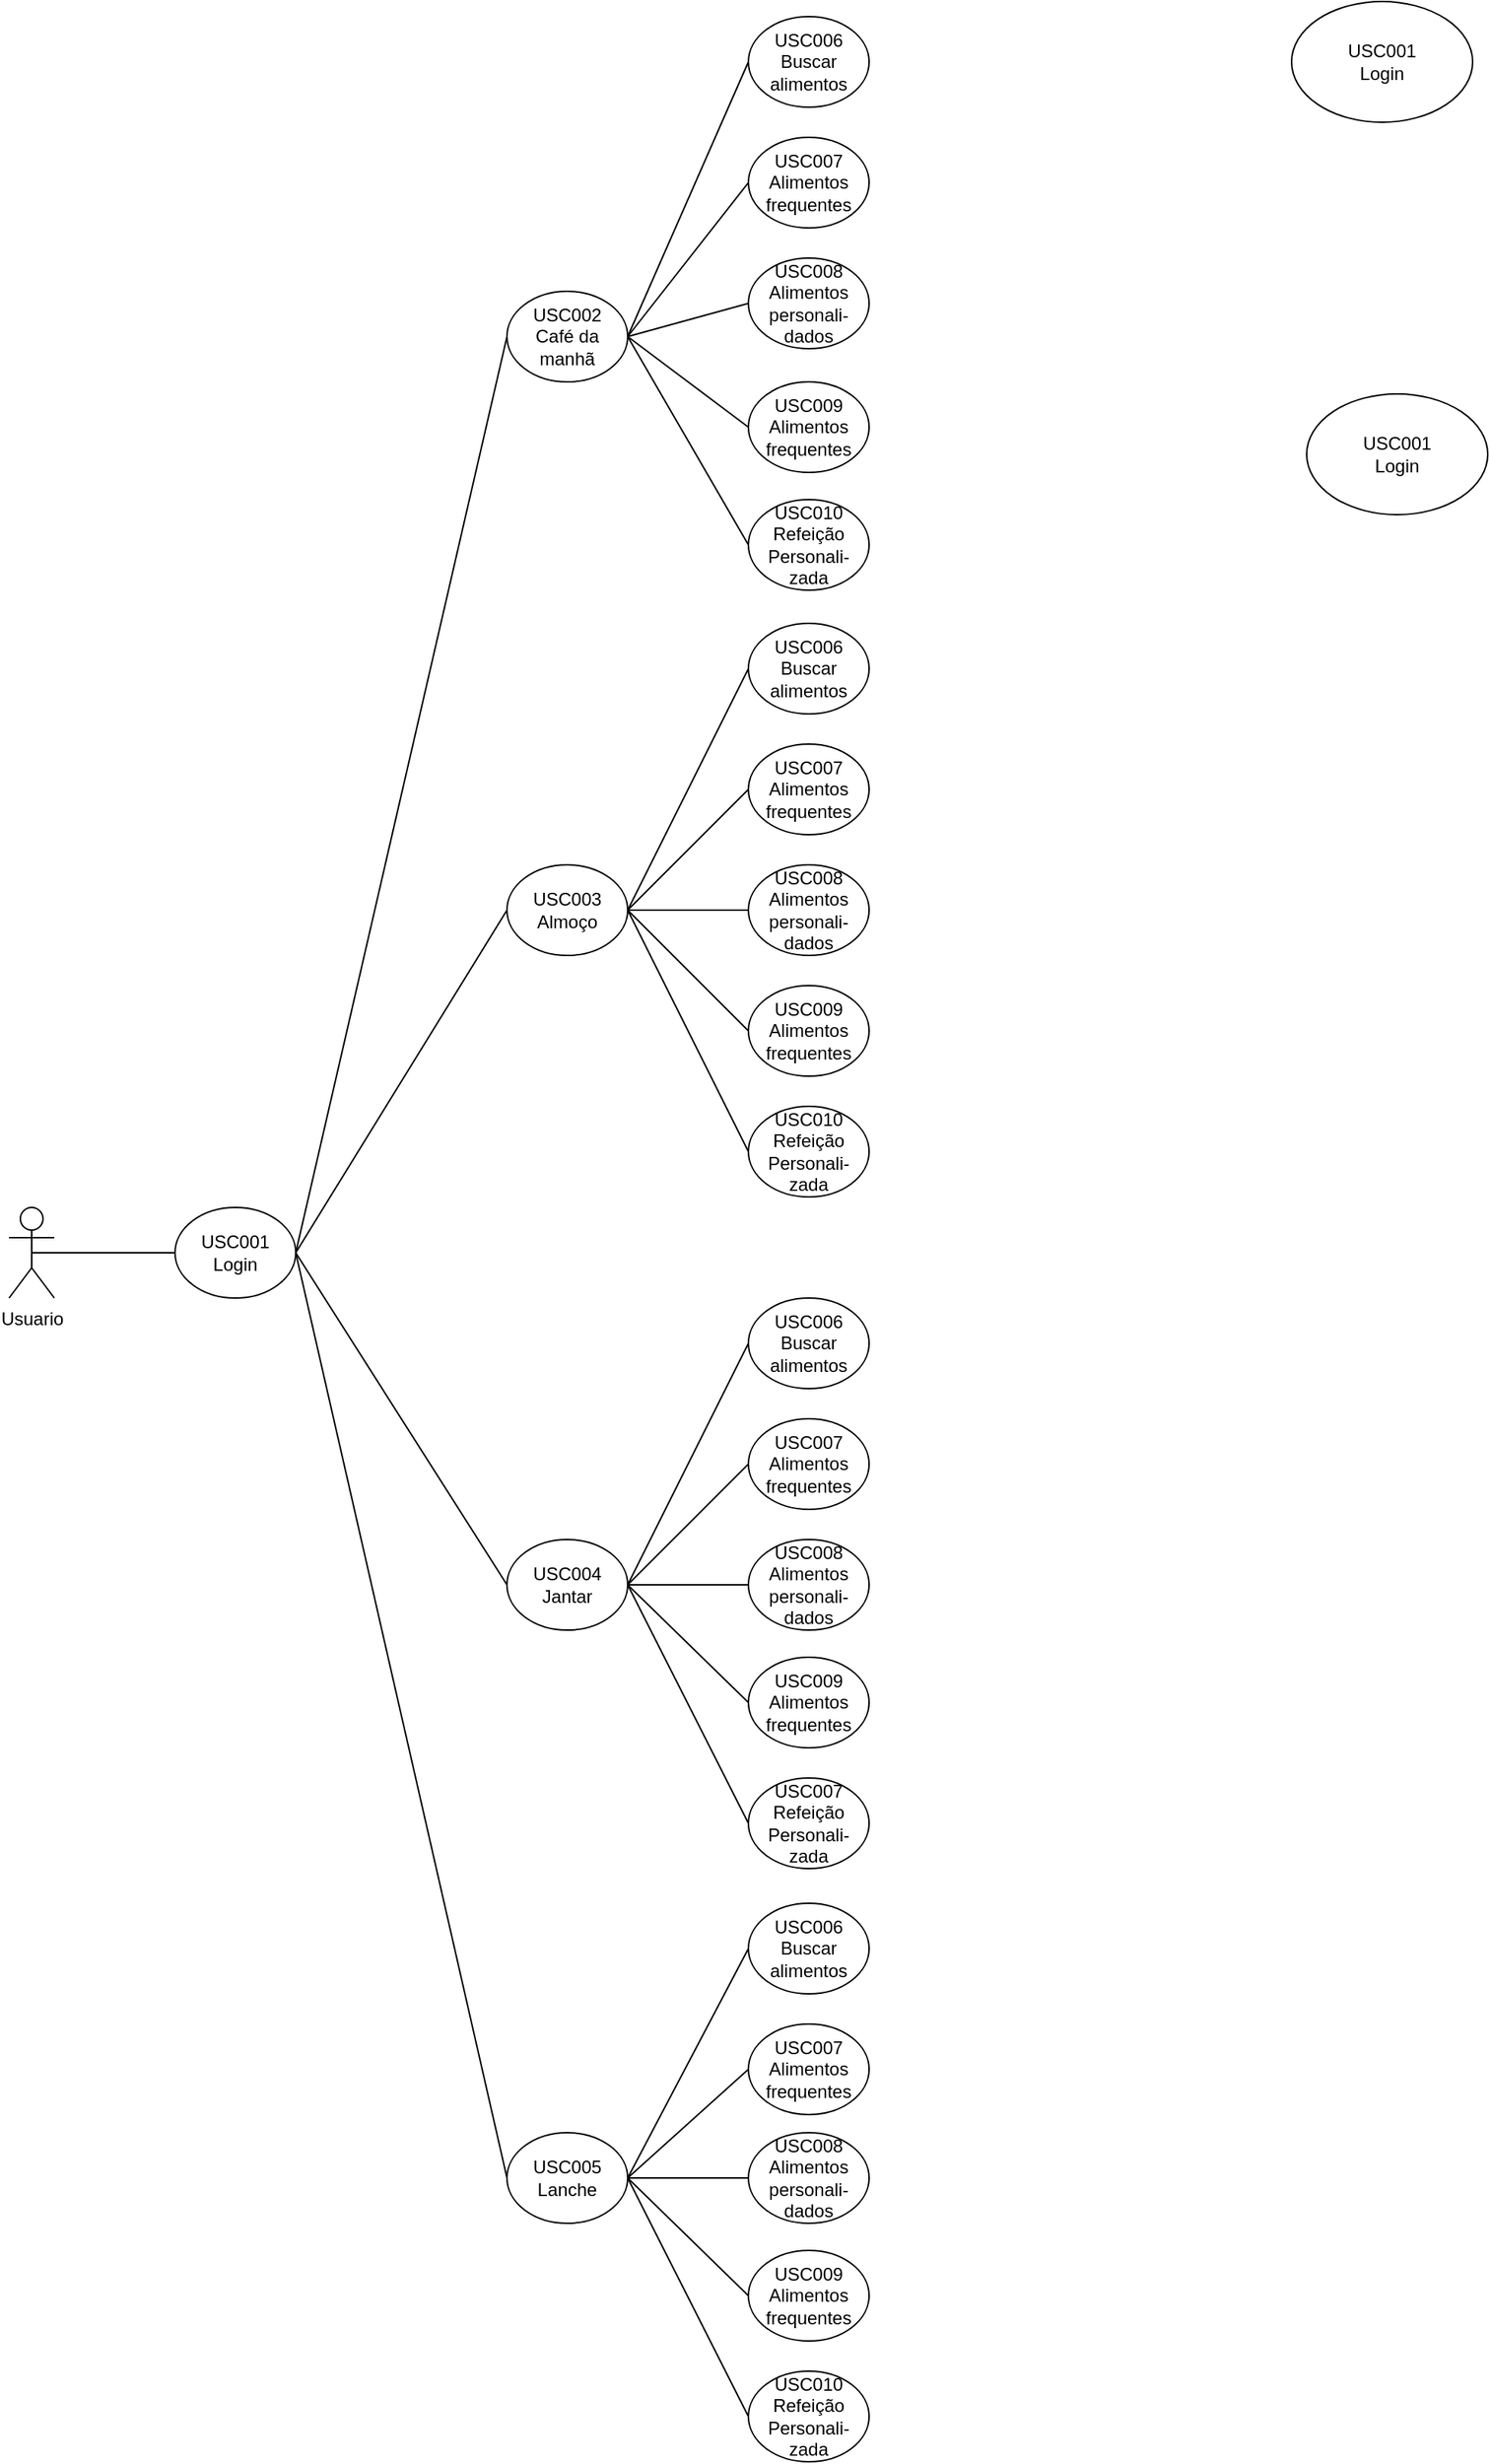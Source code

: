 <mxfile version="26.2.14">
  <diagram name="Página-1" id="x-2YHEiGtUuAu708nRld">
    <mxGraphModel dx="1892" dy="1076" grid="1" gridSize="10" guides="1" tooltips="1" connect="1" arrows="1" fold="1" page="1" pageScale="1" pageWidth="2336" pageHeight="1654" math="0" shadow="0">
      <root>
        <mxCell id="0" />
        <mxCell id="1" parent="0" />
        <mxCell id="iOlNJ4PKD2sdGlTA0boe-1" value="Usuario" style="shape=umlActor;verticalLabelPosition=bottom;verticalAlign=top;html=1;outlineConnect=0;" vertex="1" parent="1">
          <mxGeometry x="30" y="799" width="30" height="60" as="geometry" />
        </mxCell>
        <mxCell id="iOlNJ4PKD2sdGlTA0boe-2" value="USC001&lt;div&gt;Login&lt;/div&gt;" style="ellipse;whiteSpace=wrap;html=1;" vertex="1" parent="1">
          <mxGeometry x="140" y="799" width="80" height="60" as="geometry" />
        </mxCell>
        <mxCell id="iOlNJ4PKD2sdGlTA0boe-3" value="USC002&lt;div&gt;Café da manhã&lt;/div&gt;" style="ellipse;whiteSpace=wrap;html=1;" vertex="1" parent="1">
          <mxGeometry x="360" y="192" width="80" height="60" as="geometry" />
        </mxCell>
        <mxCell id="iOlNJ4PKD2sdGlTA0boe-4" value="USC003&lt;div&gt;Almoço&lt;/div&gt;" style="ellipse;whiteSpace=wrap;html=1;" vertex="1" parent="1">
          <mxGeometry x="360" y="572" width="80" height="60" as="geometry" />
        </mxCell>
        <mxCell id="iOlNJ4PKD2sdGlTA0boe-5" value="USC004&lt;div&gt;Jantar&lt;/div&gt;" style="ellipse;whiteSpace=wrap;html=1;" vertex="1" parent="1">
          <mxGeometry x="360" y="1019" width="80" height="60" as="geometry" />
        </mxCell>
        <mxCell id="iOlNJ4PKD2sdGlTA0boe-6" value="USC005&lt;div&gt;Lanche&lt;/div&gt;" style="ellipse;whiteSpace=wrap;html=1;" vertex="1" parent="1">
          <mxGeometry x="360" y="1412" width="80" height="60" as="geometry" />
        </mxCell>
        <mxCell id="iOlNJ4PKD2sdGlTA0boe-7" value="USC006&lt;div&gt;Buscar alimentos&lt;/div&gt;" style="ellipse;whiteSpace=wrap;html=1;" vertex="1" parent="1">
          <mxGeometry x="520" y="10" width="80" height="60" as="geometry" />
        </mxCell>
        <mxCell id="iOlNJ4PKD2sdGlTA0boe-8" value="USC007&lt;div&gt;Alimentos frequentes&lt;/div&gt;" style="ellipse;whiteSpace=wrap;html=1;" vertex="1" parent="1">
          <mxGeometry x="520" y="90" width="80" height="60" as="geometry" />
        </mxCell>
        <mxCell id="iOlNJ4PKD2sdGlTA0boe-9" value="USC001&lt;div&gt;Login&lt;/div&gt;" style="ellipse;whiteSpace=wrap;html=1;" vertex="1" parent="1">
          <mxGeometry x="890" y="260" width="120" height="80" as="geometry" />
        </mxCell>
        <mxCell id="iOlNJ4PKD2sdGlTA0boe-10" value="USC001&lt;div&gt;Login&lt;/div&gt;" style="ellipse;whiteSpace=wrap;html=1;" vertex="1" parent="1">
          <mxGeometry x="880" width="120" height="80" as="geometry" />
        </mxCell>
        <mxCell id="iOlNJ4PKD2sdGlTA0boe-12" value="USC008&lt;div&gt;Alimentos personali-&lt;/div&gt;&lt;div&gt;dados&lt;/div&gt;" style="ellipse;whiteSpace=wrap;html=1;" vertex="1" parent="1">
          <mxGeometry x="520" y="170" width="80" height="60" as="geometry" />
        </mxCell>
        <mxCell id="iOlNJ4PKD2sdGlTA0boe-13" value="USC009&lt;div&gt;Alimentos frequentes&lt;/div&gt;" style="ellipse;whiteSpace=wrap;html=1;" vertex="1" parent="1">
          <mxGeometry x="520" y="252" width="80" height="60" as="geometry" />
        </mxCell>
        <mxCell id="iOlNJ4PKD2sdGlTA0boe-14" value="" style="endArrow=none;html=1;rounded=0;exitX=0.5;exitY=0.5;exitDx=0;exitDy=0;exitPerimeter=0;entryX=0;entryY=0.5;entryDx=0;entryDy=0;" edge="1" parent="1" source="iOlNJ4PKD2sdGlTA0boe-1" target="iOlNJ4PKD2sdGlTA0boe-2">
          <mxGeometry width="50" height="50" relative="1" as="geometry">
            <mxPoint x="120" y="382" as="sourcePoint" />
            <mxPoint x="170" y="332" as="targetPoint" />
          </mxGeometry>
        </mxCell>
        <mxCell id="iOlNJ4PKD2sdGlTA0boe-15" value="" style="endArrow=none;html=1;rounded=0;exitX=1;exitY=0.5;exitDx=0;exitDy=0;entryX=0;entryY=0.5;entryDx=0;entryDy=0;" edge="1" parent="1" source="iOlNJ4PKD2sdGlTA0boe-2" target="iOlNJ4PKD2sdGlTA0boe-3">
          <mxGeometry width="50" height="50" relative="1" as="geometry">
            <mxPoint x="225" y="292" as="sourcePoint" />
            <mxPoint x="320" y="292" as="targetPoint" />
          </mxGeometry>
        </mxCell>
        <mxCell id="iOlNJ4PKD2sdGlTA0boe-16" value="" style="endArrow=none;html=1;rounded=0;entryX=0;entryY=0.5;entryDx=0;entryDy=0;exitX=1;exitY=0.5;exitDx=0;exitDy=0;" edge="1" parent="1" source="iOlNJ4PKD2sdGlTA0boe-2" target="iOlNJ4PKD2sdGlTA0boe-4">
          <mxGeometry width="50" height="50" relative="1" as="geometry">
            <mxPoint x="320" y="372" as="sourcePoint" />
            <mxPoint x="370" y="202" as="targetPoint" />
          </mxGeometry>
        </mxCell>
        <mxCell id="iOlNJ4PKD2sdGlTA0boe-17" value="" style="endArrow=none;html=1;rounded=0;exitX=1;exitY=0.5;exitDx=0;exitDy=0;entryX=0;entryY=0.5;entryDx=0;entryDy=0;" edge="1" parent="1" source="iOlNJ4PKD2sdGlTA0boe-2" target="iOlNJ4PKD2sdGlTA0boe-5">
          <mxGeometry width="50" height="50" relative="1" as="geometry">
            <mxPoint x="340" y="392" as="sourcePoint" />
            <mxPoint x="380" y="212" as="targetPoint" />
          </mxGeometry>
        </mxCell>
        <mxCell id="iOlNJ4PKD2sdGlTA0boe-18" value="" style="endArrow=none;html=1;rounded=0;exitX=1;exitY=0.5;exitDx=0;exitDy=0;entryX=0;entryY=0.5;entryDx=0;entryDy=0;" edge="1" parent="1" source="iOlNJ4PKD2sdGlTA0boe-2" target="iOlNJ4PKD2sdGlTA0boe-6">
          <mxGeometry width="50" height="50" relative="1" as="geometry">
            <mxPoint x="350" y="402" as="sourcePoint" />
            <mxPoint x="390" y="222" as="targetPoint" />
          </mxGeometry>
        </mxCell>
        <mxCell id="iOlNJ4PKD2sdGlTA0boe-23" value="" style="endArrow=none;html=1;rounded=0;exitX=1;exitY=0.5;exitDx=0;exitDy=0;entryX=0;entryY=0.5;entryDx=0;entryDy=0;" edge="1" parent="1" source="iOlNJ4PKD2sdGlTA0boe-3" target="iOlNJ4PKD2sdGlTA0boe-7">
          <mxGeometry width="50" height="50" relative="1" as="geometry">
            <mxPoint x="450" y="142" as="sourcePoint" />
            <mxPoint x="520" y="62" as="targetPoint" />
          </mxGeometry>
        </mxCell>
        <mxCell id="iOlNJ4PKD2sdGlTA0boe-24" value="" style="endArrow=none;html=1;rounded=0;exitX=1;exitY=0.5;exitDx=0;exitDy=0;entryX=0;entryY=0.5;entryDx=0;entryDy=0;" edge="1" parent="1" source="iOlNJ4PKD2sdGlTA0boe-3" target="iOlNJ4PKD2sdGlTA0boe-8">
          <mxGeometry width="50" height="50" relative="1" as="geometry">
            <mxPoint x="450" y="212" as="sourcePoint" />
            <mxPoint x="530" y="92" as="targetPoint" />
          </mxGeometry>
        </mxCell>
        <mxCell id="iOlNJ4PKD2sdGlTA0boe-25" value="" style="endArrow=none;html=1;rounded=0;exitX=1;exitY=0.5;exitDx=0;exitDy=0;entryX=0;entryY=0.5;entryDx=0;entryDy=0;" edge="1" parent="1" source="iOlNJ4PKD2sdGlTA0boe-3" target="iOlNJ4PKD2sdGlTA0boe-12">
          <mxGeometry width="50" height="50" relative="1" as="geometry">
            <mxPoint x="460" y="222" as="sourcePoint" />
            <mxPoint x="540" y="102" as="targetPoint" />
          </mxGeometry>
        </mxCell>
        <mxCell id="iOlNJ4PKD2sdGlTA0boe-26" value="" style="endArrow=none;html=1;rounded=0;exitX=1;exitY=0.5;exitDx=0;exitDy=0;entryX=0;entryY=0.5;entryDx=0;entryDy=0;" edge="1" parent="1" source="iOlNJ4PKD2sdGlTA0boe-3" target="iOlNJ4PKD2sdGlTA0boe-13">
          <mxGeometry width="50" height="50" relative="1" as="geometry">
            <mxPoint x="470" y="232" as="sourcePoint" />
            <mxPoint x="550" y="112" as="targetPoint" />
          </mxGeometry>
        </mxCell>
        <mxCell id="iOlNJ4PKD2sdGlTA0boe-32" value="USC006&lt;div&gt;Buscar alimentos&lt;/div&gt;" style="ellipse;whiteSpace=wrap;html=1;" vertex="1" parent="1">
          <mxGeometry x="520" y="412" width="80" height="60" as="geometry" />
        </mxCell>
        <mxCell id="iOlNJ4PKD2sdGlTA0boe-33" value="USC007&lt;div&gt;Alimentos frequentes&lt;/div&gt;" style="ellipse;whiteSpace=wrap;html=1;" vertex="1" parent="1">
          <mxGeometry x="520" y="492" width="80" height="60" as="geometry" />
        </mxCell>
        <mxCell id="iOlNJ4PKD2sdGlTA0boe-34" value="USC008&lt;div&gt;Alimentos personali-&lt;/div&gt;&lt;div&gt;dados&lt;/div&gt;" style="ellipse;whiteSpace=wrap;html=1;" vertex="1" parent="1">
          <mxGeometry x="520" y="572" width="80" height="60" as="geometry" />
        </mxCell>
        <mxCell id="iOlNJ4PKD2sdGlTA0boe-35" value="USC009&lt;div&gt;Alimentos frequentes&lt;/div&gt;" style="ellipse;whiteSpace=wrap;html=1;" vertex="1" parent="1">
          <mxGeometry x="520" y="652" width="80" height="60" as="geometry" />
        </mxCell>
        <mxCell id="iOlNJ4PKD2sdGlTA0boe-36" value="USC006&lt;div&gt;Buscar alimentos&lt;/div&gt;" style="ellipse;whiteSpace=wrap;html=1;" vertex="1" parent="1">
          <mxGeometry x="520" y="859" width="80" height="60" as="geometry" />
        </mxCell>
        <mxCell id="iOlNJ4PKD2sdGlTA0boe-37" value="USC007&lt;div&gt;Alimentos frequentes&lt;/div&gt;" style="ellipse;whiteSpace=wrap;html=1;" vertex="1" parent="1">
          <mxGeometry x="520" y="939" width="80" height="60" as="geometry" />
        </mxCell>
        <mxCell id="iOlNJ4PKD2sdGlTA0boe-38" value="USC008&lt;div&gt;Alimentos personali-&lt;/div&gt;&lt;div&gt;dados&lt;/div&gt;" style="ellipse;whiteSpace=wrap;html=1;" vertex="1" parent="1">
          <mxGeometry x="520" y="1019" width="80" height="60" as="geometry" />
        </mxCell>
        <mxCell id="iOlNJ4PKD2sdGlTA0boe-39" value="USC009&lt;div&gt;Alimentos frequentes&lt;/div&gt;" style="ellipse;whiteSpace=wrap;html=1;" vertex="1" parent="1">
          <mxGeometry x="520" y="1097" width="80" height="60" as="geometry" />
        </mxCell>
        <mxCell id="iOlNJ4PKD2sdGlTA0boe-40" value="USC006&lt;div&gt;Buscar alimentos&lt;/div&gt;" style="ellipse;whiteSpace=wrap;html=1;" vertex="1" parent="1">
          <mxGeometry x="520" y="1260" width="80" height="60" as="geometry" />
        </mxCell>
        <mxCell id="iOlNJ4PKD2sdGlTA0boe-41" value="USC007&lt;div&gt;Alimentos frequentes&lt;/div&gt;" style="ellipse;whiteSpace=wrap;html=1;" vertex="1" parent="1">
          <mxGeometry x="520" y="1340" width="80" height="60" as="geometry" />
        </mxCell>
        <mxCell id="iOlNJ4PKD2sdGlTA0boe-42" value="USC008&lt;div&gt;Alimentos personali-&lt;/div&gt;&lt;div&gt;dados&lt;/div&gt;" style="ellipse;whiteSpace=wrap;html=1;" vertex="1" parent="1">
          <mxGeometry x="520" y="1412" width="80" height="60" as="geometry" />
        </mxCell>
        <mxCell id="iOlNJ4PKD2sdGlTA0boe-43" value="USC009&lt;div&gt;Alimentos frequentes&lt;/div&gt;" style="ellipse;whiteSpace=wrap;html=1;" vertex="1" parent="1">
          <mxGeometry x="520" y="1490" width="80" height="60" as="geometry" />
        </mxCell>
        <mxCell id="iOlNJ4PKD2sdGlTA0boe-45" value="" style="endArrow=none;html=1;rounded=0;entryX=0;entryY=0.5;entryDx=0;entryDy=0;exitX=1;exitY=0.5;exitDx=0;exitDy=0;" edge="1" parent="1" source="iOlNJ4PKD2sdGlTA0boe-6" target="iOlNJ4PKD2sdGlTA0boe-40">
          <mxGeometry width="50" height="50" relative="1" as="geometry">
            <mxPoint x="450" y="1432" as="sourcePoint" />
            <mxPoint x="520" y="1322" as="targetPoint" />
          </mxGeometry>
        </mxCell>
        <mxCell id="iOlNJ4PKD2sdGlTA0boe-46" value="" style="endArrow=none;html=1;rounded=0;exitX=1;exitY=0.5;exitDx=0;exitDy=0;entryX=0;entryY=0.5;entryDx=0;entryDy=0;" edge="1" parent="1" source="iOlNJ4PKD2sdGlTA0boe-6" target="iOlNJ4PKD2sdGlTA0boe-41">
          <mxGeometry width="50" height="50" relative="1" as="geometry">
            <mxPoint x="440" y="1442" as="sourcePoint" />
            <mxPoint x="520" y="1402" as="targetPoint" />
          </mxGeometry>
        </mxCell>
        <mxCell id="iOlNJ4PKD2sdGlTA0boe-47" value="" style="endArrow=none;html=1;rounded=0;exitX=1;exitY=0.5;exitDx=0;exitDy=0;entryX=0;entryY=0.5;entryDx=0;entryDy=0;" edge="1" parent="1" source="iOlNJ4PKD2sdGlTA0boe-6" target="iOlNJ4PKD2sdGlTA0boe-42">
          <mxGeometry width="50" height="50" relative="1" as="geometry">
            <mxPoint x="440" y="1442" as="sourcePoint" />
            <mxPoint x="520" y="1482" as="targetPoint" />
          </mxGeometry>
        </mxCell>
        <mxCell id="iOlNJ4PKD2sdGlTA0boe-48" value="" style="endArrow=none;html=1;rounded=0;exitX=1;exitY=0.5;exitDx=0;exitDy=0;entryX=0;entryY=0.5;entryDx=0;entryDy=0;" edge="1" parent="1" source="iOlNJ4PKD2sdGlTA0boe-6" target="iOlNJ4PKD2sdGlTA0boe-43">
          <mxGeometry width="50" height="50" relative="1" as="geometry">
            <mxPoint x="440" y="1442" as="sourcePoint" />
            <mxPoint x="520" y="1562" as="targetPoint" />
          </mxGeometry>
        </mxCell>
        <mxCell id="iOlNJ4PKD2sdGlTA0boe-49" value="" style="endArrow=none;html=1;rounded=0;exitX=1;exitY=0.5;exitDx=0;exitDy=0;entryX=0;entryY=0.5;entryDx=0;entryDy=0;" edge="1" parent="1" source="iOlNJ4PKD2sdGlTA0boe-5" target="iOlNJ4PKD2sdGlTA0boe-36">
          <mxGeometry width="50" height="50" relative="1" as="geometry">
            <mxPoint x="440" y="1062" as="sourcePoint" />
            <mxPoint x="520" y="942" as="targetPoint" />
          </mxGeometry>
        </mxCell>
        <mxCell id="iOlNJ4PKD2sdGlTA0boe-50" value="" style="endArrow=none;html=1;rounded=0;exitX=1;exitY=0.5;exitDx=0;exitDy=0;entryX=0;entryY=0.5;entryDx=0;entryDy=0;" edge="1" parent="1" source="iOlNJ4PKD2sdGlTA0boe-5" target="iOlNJ4PKD2sdGlTA0boe-37">
          <mxGeometry width="50" height="50" relative="1" as="geometry">
            <mxPoint x="440" y="1062" as="sourcePoint" />
            <mxPoint x="520" y="1022" as="targetPoint" />
          </mxGeometry>
        </mxCell>
        <mxCell id="iOlNJ4PKD2sdGlTA0boe-51" value="" style="endArrow=none;html=1;rounded=0;exitX=1;exitY=0.5;exitDx=0;exitDy=0;entryX=0;entryY=0.5;entryDx=0;entryDy=0;" edge="1" parent="1" source="iOlNJ4PKD2sdGlTA0boe-5" target="iOlNJ4PKD2sdGlTA0boe-38">
          <mxGeometry width="50" height="50" relative="1" as="geometry">
            <mxPoint x="440" y="1062" as="sourcePoint" />
            <mxPoint x="520" y="1102" as="targetPoint" />
          </mxGeometry>
        </mxCell>
        <mxCell id="iOlNJ4PKD2sdGlTA0boe-52" value="" style="endArrow=none;html=1;rounded=0;exitX=1;exitY=0.5;exitDx=0;exitDy=0;entryX=0;entryY=0.5;entryDx=0;entryDy=0;" edge="1" parent="1" source="iOlNJ4PKD2sdGlTA0boe-5" target="iOlNJ4PKD2sdGlTA0boe-39">
          <mxGeometry width="50" height="50" relative="1" as="geometry">
            <mxPoint x="440" y="1062" as="sourcePoint" />
            <mxPoint x="520" y="1182" as="targetPoint" />
          </mxGeometry>
        </mxCell>
        <mxCell id="iOlNJ4PKD2sdGlTA0boe-53" value="" style="endArrow=none;html=1;rounded=0;exitX=1;exitY=0.5;exitDx=0;exitDy=0;entryX=0;entryY=0.5;entryDx=0;entryDy=0;" edge="1" parent="1" source="iOlNJ4PKD2sdGlTA0boe-4" target="iOlNJ4PKD2sdGlTA0boe-32">
          <mxGeometry width="50" height="50" relative="1" as="geometry">
            <mxPoint x="440" y="602" as="sourcePoint" />
            <mxPoint x="520" y="482" as="targetPoint" />
          </mxGeometry>
        </mxCell>
        <mxCell id="iOlNJ4PKD2sdGlTA0boe-54" value="" style="endArrow=none;html=1;rounded=0;exitX=1;exitY=0.5;exitDx=0;exitDy=0;entryX=0;entryY=0.5;entryDx=0;entryDy=0;" edge="1" parent="1" source="iOlNJ4PKD2sdGlTA0boe-4" target="iOlNJ4PKD2sdGlTA0boe-33">
          <mxGeometry width="50" height="50" relative="1" as="geometry">
            <mxPoint x="440" y="602" as="sourcePoint" />
            <mxPoint x="520" y="562" as="targetPoint" />
          </mxGeometry>
        </mxCell>
        <mxCell id="iOlNJ4PKD2sdGlTA0boe-55" value="" style="endArrow=none;html=1;rounded=0;exitX=1;exitY=0.5;exitDx=0;exitDy=0;entryX=0;entryY=0.5;entryDx=0;entryDy=0;" edge="1" parent="1" source="iOlNJ4PKD2sdGlTA0boe-4" target="iOlNJ4PKD2sdGlTA0boe-34">
          <mxGeometry width="50" height="50" relative="1" as="geometry">
            <mxPoint x="440" y="602" as="sourcePoint" />
            <mxPoint x="520" y="642" as="targetPoint" />
          </mxGeometry>
        </mxCell>
        <mxCell id="iOlNJ4PKD2sdGlTA0boe-56" value="" style="endArrow=none;html=1;rounded=0;exitX=1;exitY=0.5;exitDx=0;exitDy=0;entryX=0;entryY=0.5;entryDx=0;entryDy=0;" edge="1" parent="1" source="iOlNJ4PKD2sdGlTA0boe-4" target="iOlNJ4PKD2sdGlTA0boe-35">
          <mxGeometry width="50" height="50" relative="1" as="geometry">
            <mxPoint x="440" y="602" as="sourcePoint" />
            <mxPoint x="520" y="722" as="targetPoint" />
          </mxGeometry>
        </mxCell>
        <mxCell id="iOlNJ4PKD2sdGlTA0boe-58" value="USC010&lt;div&gt;Refeição Personali-&lt;/div&gt;&lt;div&gt;zada&lt;/div&gt;" style="ellipse;whiteSpace=wrap;html=1;" vertex="1" parent="1">
          <mxGeometry x="520" y="330" width="80" height="60" as="geometry" />
        </mxCell>
        <mxCell id="iOlNJ4PKD2sdGlTA0boe-59" value="" style="endArrow=none;html=1;rounded=0;exitX=1;exitY=0.5;exitDx=0;exitDy=0;entryX=0;entryY=0.5;entryDx=0;entryDy=0;" edge="1" parent="1" source="iOlNJ4PKD2sdGlTA0boe-3" target="iOlNJ4PKD2sdGlTA0boe-58">
          <mxGeometry width="50" height="50" relative="1" as="geometry">
            <mxPoint x="450" y="232" as="sourcePoint" />
            <mxPoint x="530" y="352" as="targetPoint" />
          </mxGeometry>
        </mxCell>
        <mxCell id="iOlNJ4PKD2sdGlTA0boe-60" value="USC010&lt;div&gt;Refeição Personali-&lt;/div&gt;&lt;div&gt;zada&lt;/div&gt;" style="ellipse;whiteSpace=wrap;html=1;" vertex="1" parent="1">
          <mxGeometry x="520" y="732" width="80" height="60" as="geometry" />
        </mxCell>
        <mxCell id="iOlNJ4PKD2sdGlTA0boe-61" value="" style="endArrow=none;html=1;rounded=0;exitX=1;exitY=0.5;exitDx=0;exitDy=0;entryX=0;entryY=0.5;entryDx=0;entryDy=0;" edge="1" parent="1" source="iOlNJ4PKD2sdGlTA0boe-4" target="iOlNJ4PKD2sdGlTA0boe-60">
          <mxGeometry width="50" height="50" relative="1" as="geometry">
            <mxPoint x="440" y="602" as="sourcePoint" />
            <mxPoint x="520" y="762" as="targetPoint" />
          </mxGeometry>
        </mxCell>
        <mxCell id="iOlNJ4PKD2sdGlTA0boe-62" value="USC007&lt;div&gt;Refeição Personali-&lt;/div&gt;&lt;div&gt;zada&lt;/div&gt;" style="ellipse;whiteSpace=wrap;html=1;" vertex="1" parent="1">
          <mxGeometry x="520" y="1177" width="80" height="60" as="geometry" />
        </mxCell>
        <mxCell id="iOlNJ4PKD2sdGlTA0boe-63" value="" style="endArrow=none;html=1;rounded=0;exitX=1;exitY=0.5;exitDx=0;exitDy=0;entryX=0;entryY=0.5;entryDx=0;entryDy=0;" edge="1" parent="1" source="iOlNJ4PKD2sdGlTA0boe-5" target="iOlNJ4PKD2sdGlTA0boe-62">
          <mxGeometry width="50" height="50" relative="1" as="geometry">
            <mxPoint x="450" y="1072" as="sourcePoint" />
            <mxPoint x="530" y="1192" as="targetPoint" />
          </mxGeometry>
        </mxCell>
        <mxCell id="iOlNJ4PKD2sdGlTA0boe-64" value="USC010&lt;div&gt;Refeição Personali-&lt;/div&gt;&lt;div&gt;zada&lt;/div&gt;" style="ellipse;whiteSpace=wrap;html=1;" vertex="1" parent="1">
          <mxGeometry x="520" y="1570" width="80" height="60" as="geometry" />
        </mxCell>
        <mxCell id="iOlNJ4PKD2sdGlTA0boe-65" value="" style="endArrow=none;html=1;rounded=0;exitX=1;exitY=0.5;exitDx=0;exitDy=0;entryX=0;entryY=0.5;entryDx=0;entryDy=0;" edge="1" parent="1" source="iOlNJ4PKD2sdGlTA0boe-6" target="iOlNJ4PKD2sdGlTA0boe-64">
          <mxGeometry width="50" height="50" relative="1" as="geometry">
            <mxPoint x="450" y="1452" as="sourcePoint" />
            <mxPoint x="530" y="1530" as="targetPoint" />
          </mxGeometry>
        </mxCell>
      </root>
    </mxGraphModel>
  </diagram>
</mxfile>
